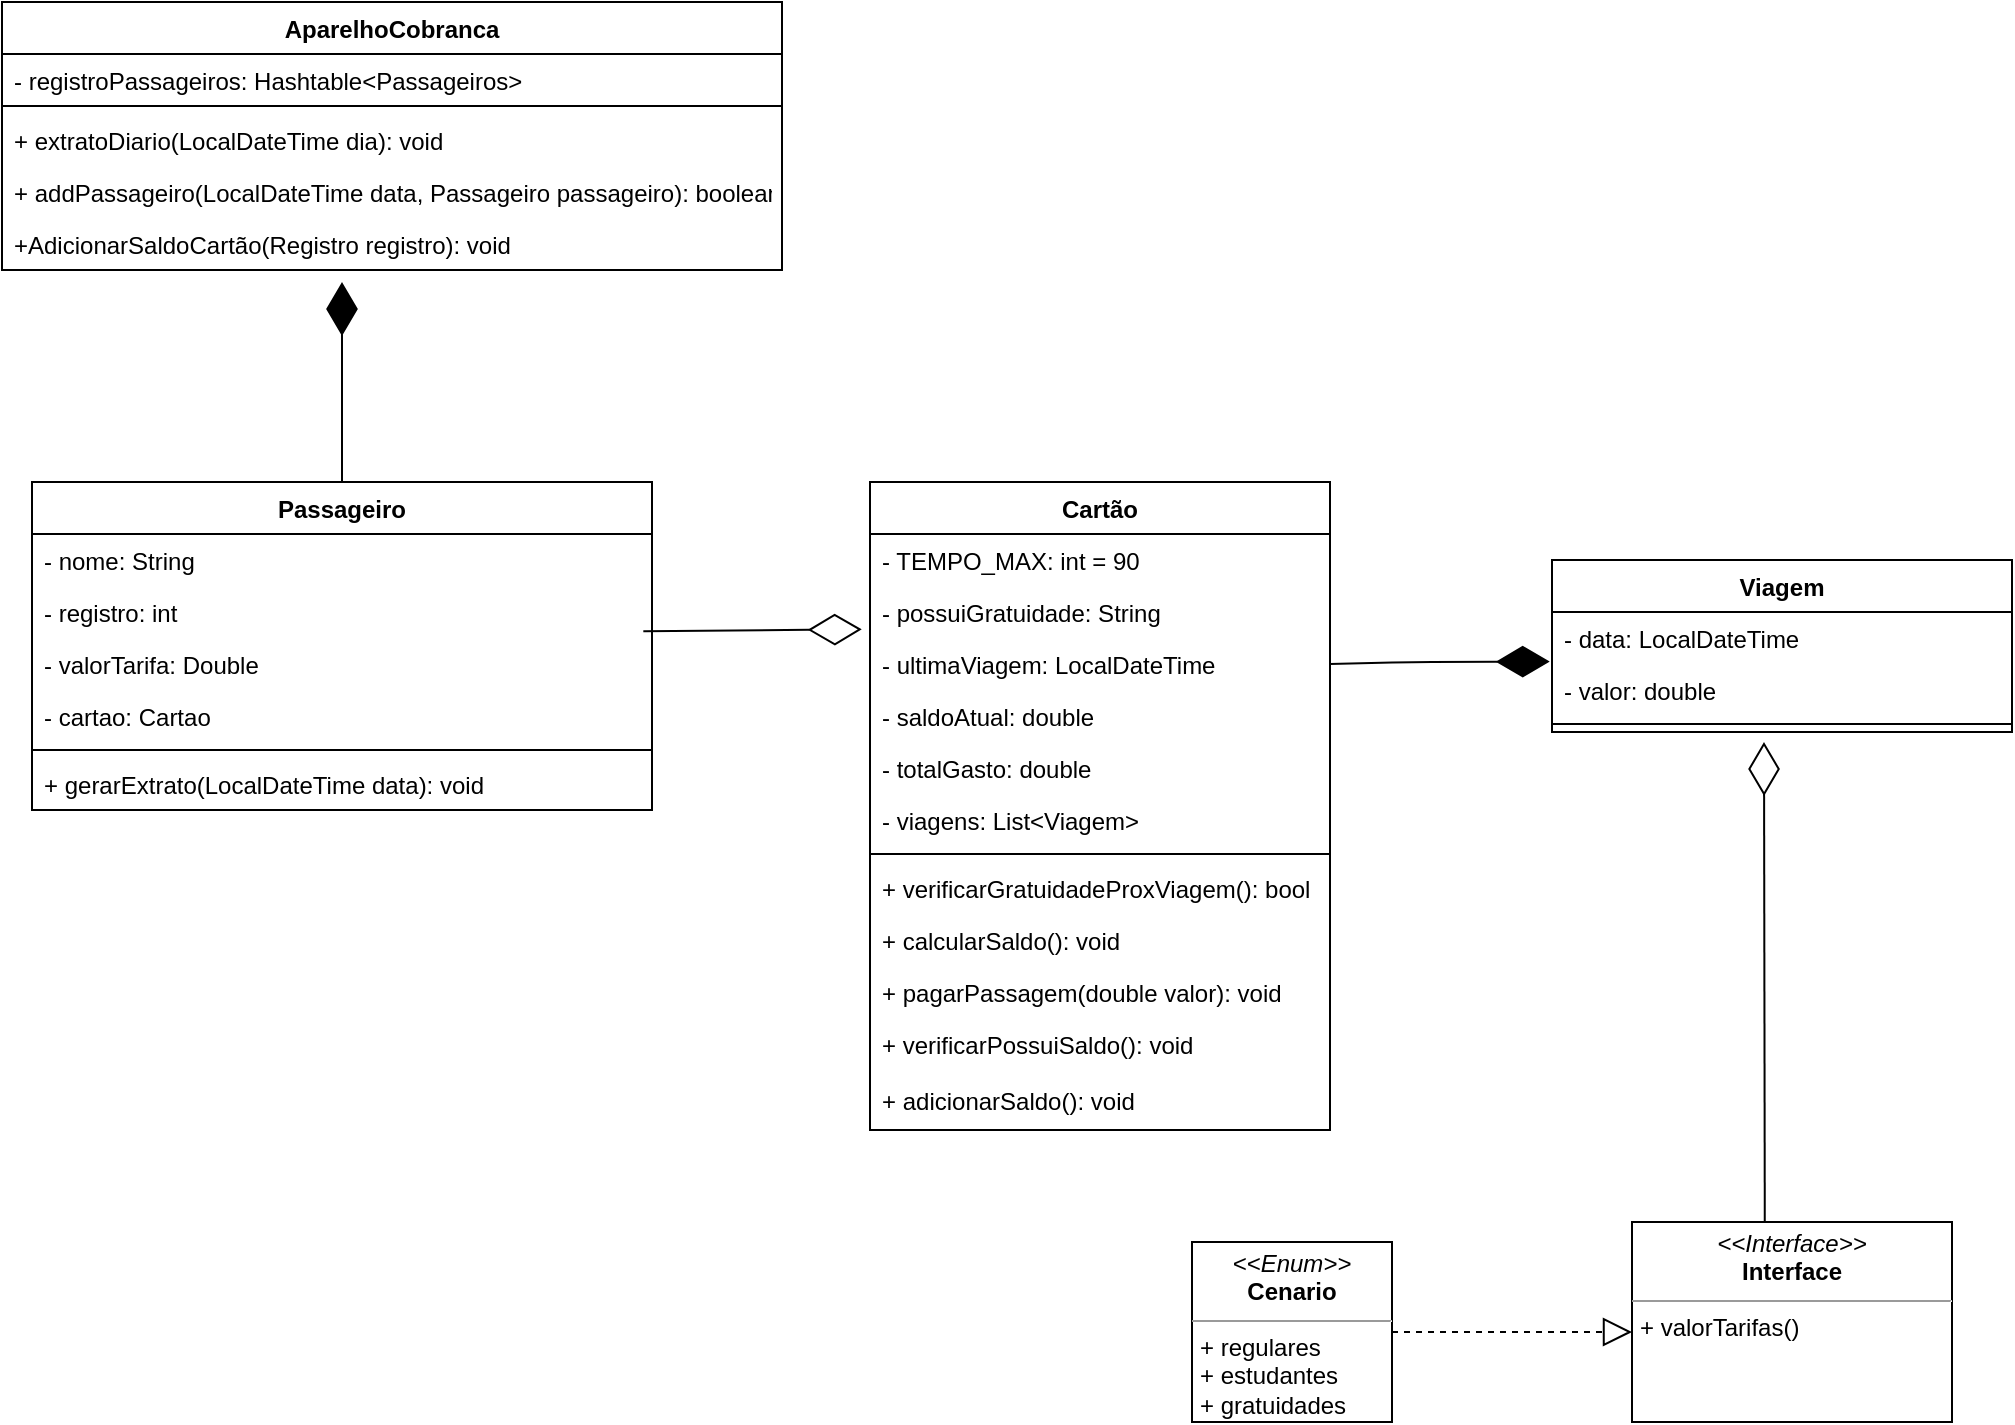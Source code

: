 <mxfile version="14.7.3" type="github">
  <diagram id="S391DlHNEnrHNwocjpw7" name="Page-1">
    <mxGraphModel dx="1476" dy="1061" grid="1" gridSize="10" guides="1" tooltips="1" connect="1" arrows="1" fold="1" page="1" pageScale="1" pageWidth="1169" pageHeight="827" math="0" shadow="0">
      <root>
        <mxCell id="0" />
        <mxCell id="1" parent="0" />
        <mxCell id="zmuwoWMwnxqD31HKkfrA-5" value="Passageiro" style="swimlane;fontStyle=1;align=center;verticalAlign=top;childLayout=stackLayout;horizontal=1;startSize=26;horizontalStack=0;resizeParent=1;resizeParentMax=0;resizeLast=0;collapsible=1;marginBottom=0;" vertex="1" parent="1">
          <mxGeometry x="520" y="280" width="310" height="164" as="geometry" />
        </mxCell>
        <mxCell id="zmuwoWMwnxqD31HKkfrA-6" value="- nome: String" style="text;strokeColor=none;fillColor=none;align=left;verticalAlign=top;spacingLeft=4;spacingRight=4;overflow=hidden;rotatable=0;points=[[0,0.5],[1,0.5]];portConstraint=eastwest;" vertex="1" parent="zmuwoWMwnxqD31HKkfrA-5">
          <mxGeometry y="26" width="310" height="26" as="geometry" />
        </mxCell>
        <mxCell id="zmuwoWMwnxqD31HKkfrA-26" value="- registro: int" style="text;strokeColor=none;fillColor=none;align=left;verticalAlign=top;spacingLeft=4;spacingRight=4;overflow=hidden;rotatable=0;points=[[0,0.5],[1,0.5]];portConstraint=eastwest;" vertex="1" parent="zmuwoWMwnxqD31HKkfrA-5">
          <mxGeometry y="52" width="310" height="26" as="geometry" />
        </mxCell>
        <mxCell id="zmuwoWMwnxqD31HKkfrA-35" value="- valorTarifa: Double" style="text;strokeColor=none;fillColor=none;align=left;verticalAlign=top;spacingLeft=4;spacingRight=4;overflow=hidden;rotatable=0;points=[[0,0.5],[1,0.5]];portConstraint=eastwest;" vertex="1" parent="zmuwoWMwnxqD31HKkfrA-5">
          <mxGeometry y="78" width="310" height="26" as="geometry" />
        </mxCell>
        <mxCell id="zmuwoWMwnxqD31HKkfrA-16" value="- cartao: Cartao" style="text;strokeColor=none;fillColor=none;align=left;verticalAlign=top;spacingLeft=4;spacingRight=4;overflow=hidden;rotatable=0;points=[[0,0.5],[1,0.5]];portConstraint=eastwest;" vertex="1" parent="zmuwoWMwnxqD31HKkfrA-5">
          <mxGeometry y="104" width="310" height="26" as="geometry" />
        </mxCell>
        <mxCell id="zmuwoWMwnxqD31HKkfrA-7" value="" style="line;strokeWidth=1;fillColor=none;align=left;verticalAlign=middle;spacingTop=-1;spacingLeft=3;spacingRight=3;rotatable=0;labelPosition=right;points=[];portConstraint=eastwest;" vertex="1" parent="zmuwoWMwnxqD31HKkfrA-5">
          <mxGeometry y="130" width="310" height="8" as="geometry" />
        </mxCell>
        <mxCell id="zmuwoWMwnxqD31HKkfrA-8" value="+ gerarExtrato(LocalDateTime data): void" style="text;strokeColor=none;fillColor=none;align=left;verticalAlign=top;spacingLeft=4;spacingRight=4;overflow=hidden;rotatable=0;points=[[0,0.5],[1,0.5]];portConstraint=eastwest;" vertex="1" parent="zmuwoWMwnxqD31HKkfrA-5">
          <mxGeometry y="138" width="310" height="26" as="geometry" />
        </mxCell>
        <mxCell id="zmuwoWMwnxqD31HKkfrA-9" value="Cartão" style="swimlane;fontStyle=1;align=center;verticalAlign=top;childLayout=stackLayout;horizontal=1;startSize=26;horizontalStack=0;resizeParent=1;resizeParentMax=0;resizeLast=0;collapsible=1;marginBottom=0;" vertex="1" parent="1">
          <mxGeometry x="939" y="280" width="230" height="324" as="geometry" />
        </mxCell>
        <mxCell id="zmuwoWMwnxqD31HKkfrA-10" value="- TEMPO_MAX: int = 90" style="text;strokeColor=none;fillColor=none;align=left;verticalAlign=top;spacingLeft=4;spacingRight=4;overflow=hidden;rotatable=0;points=[[0,0.5],[1,0.5]];portConstraint=eastwest;" vertex="1" parent="zmuwoWMwnxqD31HKkfrA-9">
          <mxGeometry y="26" width="230" height="26" as="geometry" />
        </mxCell>
        <mxCell id="zmuwoWMwnxqD31HKkfrA-20" value="- possuiGratuidade: String" style="text;strokeColor=none;fillColor=none;align=left;verticalAlign=top;spacingLeft=4;spacingRight=4;overflow=hidden;rotatable=0;points=[[0,0.5],[1,0.5]];portConstraint=eastwest;" vertex="1" parent="zmuwoWMwnxqD31HKkfrA-9">
          <mxGeometry y="52" width="230" height="26" as="geometry" />
        </mxCell>
        <mxCell id="zmuwoWMwnxqD31HKkfrA-28" value="- ultimaViagem: LocalDateTime" style="text;strokeColor=none;fillColor=none;align=left;verticalAlign=top;spacingLeft=4;spacingRight=4;overflow=hidden;rotatable=0;points=[[0,0.5],[1,0.5]];portConstraint=eastwest;" vertex="1" parent="zmuwoWMwnxqD31HKkfrA-9">
          <mxGeometry y="78" width="230" height="26" as="geometry" />
        </mxCell>
        <mxCell id="zmuwoWMwnxqD31HKkfrA-29" value="- saldoAtual: double" style="text;strokeColor=none;fillColor=none;align=left;verticalAlign=top;spacingLeft=4;spacingRight=4;overflow=hidden;rotatable=0;points=[[0,0.5],[1,0.5]];portConstraint=eastwest;" vertex="1" parent="zmuwoWMwnxqD31HKkfrA-9">
          <mxGeometry y="104" width="230" height="26" as="geometry" />
        </mxCell>
        <mxCell id="zmuwoWMwnxqD31HKkfrA-48" value="- totalGasto: double" style="text;strokeColor=none;fillColor=none;align=left;verticalAlign=top;spacingLeft=4;spacingRight=4;overflow=hidden;rotatable=0;points=[[0,0.5],[1,0.5]];portConstraint=eastwest;" vertex="1" parent="zmuwoWMwnxqD31HKkfrA-9">
          <mxGeometry y="130" width="230" height="26" as="geometry" />
        </mxCell>
        <mxCell id="zmuwoWMwnxqD31HKkfrA-140" value="- viagens: List&lt;Viagem&gt;" style="text;strokeColor=none;fillColor=none;align=left;verticalAlign=top;spacingLeft=4;spacingRight=4;overflow=hidden;rotatable=0;points=[[0,0.5],[1,0.5]];portConstraint=eastwest;" vertex="1" parent="zmuwoWMwnxqD31HKkfrA-9">
          <mxGeometry y="156" width="230" height="26" as="geometry" />
        </mxCell>
        <mxCell id="zmuwoWMwnxqD31HKkfrA-11" value="" style="line;strokeWidth=1;fillColor=none;align=left;verticalAlign=middle;spacingTop=-1;spacingLeft=3;spacingRight=3;rotatable=0;labelPosition=right;points=[];portConstraint=eastwest;" vertex="1" parent="zmuwoWMwnxqD31HKkfrA-9">
          <mxGeometry y="182" width="230" height="8" as="geometry" />
        </mxCell>
        <mxCell id="zmuwoWMwnxqD31HKkfrA-12" value="+ verificarGratuidadeProxViagem(): bool" style="text;strokeColor=none;fillColor=none;align=left;verticalAlign=top;spacingLeft=4;spacingRight=4;overflow=hidden;rotatable=0;points=[[0,0.5],[1,0.5]];portConstraint=eastwest;" vertex="1" parent="zmuwoWMwnxqD31HKkfrA-9">
          <mxGeometry y="190" width="230" height="26" as="geometry" />
        </mxCell>
        <mxCell id="zmuwoWMwnxqD31HKkfrA-41" value="+ calcularSaldo(): void" style="text;strokeColor=none;fillColor=none;align=left;verticalAlign=top;spacingLeft=4;spacingRight=4;overflow=hidden;rotatable=0;points=[[0,0.5],[1,0.5]];portConstraint=eastwest;" vertex="1" parent="zmuwoWMwnxqD31HKkfrA-9">
          <mxGeometry y="216" width="230" height="26" as="geometry" />
        </mxCell>
        <mxCell id="zmuwoWMwnxqD31HKkfrA-50" value="+ pagarPassagem(double valor): void" style="text;strokeColor=none;fillColor=none;align=left;verticalAlign=top;spacingLeft=4;spacingRight=4;overflow=hidden;rotatable=0;points=[[0,0.5],[1,0.5]];portConstraint=eastwest;" vertex="1" parent="zmuwoWMwnxqD31HKkfrA-9">
          <mxGeometry y="242" width="230" height="26" as="geometry" />
        </mxCell>
        <mxCell id="zmuwoWMwnxqD31HKkfrA-51" value="+ verificarPossuiSaldo(): void" style="text;strokeColor=none;fillColor=none;align=left;verticalAlign=top;spacingLeft=4;spacingRight=4;overflow=hidden;rotatable=0;points=[[0,0.5],[1,0.5]];portConstraint=eastwest;" vertex="1" parent="zmuwoWMwnxqD31HKkfrA-9">
          <mxGeometry y="268" width="230" height="28" as="geometry" />
        </mxCell>
        <mxCell id="zmuwoWMwnxqD31HKkfrA-154" value="+ adicionarSaldo(): void" style="text;strokeColor=none;fillColor=none;align=left;verticalAlign=top;spacingLeft=4;spacingRight=4;overflow=hidden;rotatable=0;points=[[0,0.5],[1,0.5]];portConstraint=eastwest;" vertex="1" parent="zmuwoWMwnxqD31HKkfrA-9">
          <mxGeometry y="296" width="230" height="28" as="geometry" />
        </mxCell>
        <mxCell id="zmuwoWMwnxqD31HKkfrA-14" value="&lt;p style=&quot;margin: 0px ; margin-top: 4px ; text-align: center&quot;&gt;&lt;i&gt;&amp;lt;&amp;lt;Enum&amp;gt;&amp;gt;&lt;/i&gt;&lt;br&gt;&lt;b&gt;Cenario&lt;/b&gt;&lt;/p&gt;&lt;hr size=&quot;1&quot;&gt;&lt;p style=&quot;margin: 0px ; margin-left: 4px&quot;&gt;+ regulares&lt;/p&gt;&lt;p style=&quot;margin: 0px ; margin-left: 4px&quot;&gt;+ estudantes&lt;/p&gt;&lt;p style=&quot;margin: 0px ; margin-left: 4px&quot;&gt;+ gratuidades&lt;/p&gt;&lt;p style=&quot;margin: 0px ; margin-left: 4px&quot;&gt;&lt;br&gt;&lt;/p&gt;" style="verticalAlign=top;align=left;overflow=fill;fontSize=12;fontFamily=Helvetica;html=1;" vertex="1" parent="1">
          <mxGeometry x="1100" y="660" width="100" height="90" as="geometry" />
        </mxCell>
        <mxCell id="zmuwoWMwnxqD31HKkfrA-27" value="&lt;p style=&quot;margin: 0px ; margin-top: 4px ; text-align: center&quot;&gt;&lt;i&gt;&amp;lt;&amp;lt;Interface&amp;gt;&amp;gt;&lt;/i&gt;&lt;br&gt;&lt;b&gt;Interface&lt;/b&gt;&lt;/p&gt;&lt;hr size=&quot;1&quot;&gt;&lt;p style=&quot;margin: 0px ; margin-left: 4px&quot;&gt;+ valorTarifas()&lt;/p&gt;" style="verticalAlign=top;align=left;overflow=fill;fontSize=12;fontFamily=Helvetica;html=1;" vertex="1" parent="1">
          <mxGeometry x="1320" y="650" width="160" height="100" as="geometry" />
        </mxCell>
        <mxCell id="zmuwoWMwnxqD31HKkfrA-33" value="" style="endArrow=block;dashed=1;endFill=0;endSize=12;html=1;exitX=1;exitY=0.5;exitDx=0;exitDy=0;entryX=0;entryY=0.55;entryDx=0;entryDy=0;entryPerimeter=0;" edge="1" parent="1" source="zmuwoWMwnxqD31HKkfrA-14" target="zmuwoWMwnxqD31HKkfrA-27">
          <mxGeometry width="160" relative="1" as="geometry">
            <mxPoint x="1470" y="500" as="sourcePoint" />
            <mxPoint x="1630" y="500" as="targetPoint" />
          </mxGeometry>
        </mxCell>
        <mxCell id="zmuwoWMwnxqD31HKkfrA-34" value="" style="endArrow=diamondThin;endFill=0;endSize=24;html=1;strokeColor=#000000;exitX=0.415;exitY=0.005;exitDx=0;exitDy=0;exitPerimeter=0;" edge="1" parent="1" source="zmuwoWMwnxqD31HKkfrA-27">
          <mxGeometry width="160" relative="1" as="geometry">
            <mxPoint x="1470" y="480" as="sourcePoint" />
            <mxPoint x="1386" y="410" as="targetPoint" />
          </mxGeometry>
        </mxCell>
        <mxCell id="zmuwoWMwnxqD31HKkfrA-36" value="" style="endArrow=diamondThin;endFill=0;endSize=24;html=1;strokeColor=#000000;exitX=0.986;exitY=-0.128;exitDx=0;exitDy=0;entryX=-0.018;entryY=0.834;entryDx=0;entryDy=0;entryPerimeter=0;exitPerimeter=0;" edge="1" parent="1" source="zmuwoWMwnxqD31HKkfrA-35" target="zmuwoWMwnxqD31HKkfrA-20">
          <mxGeometry width="160" relative="1" as="geometry">
            <mxPoint x="695" y="560" as="sourcePoint" />
            <mxPoint x="695" y="470" as="targetPoint" />
          </mxGeometry>
        </mxCell>
        <mxCell id="zmuwoWMwnxqD31HKkfrA-52" value="AparelhoCobranca" style="swimlane;fontStyle=1;align=center;verticalAlign=top;childLayout=stackLayout;horizontal=1;startSize=26;horizontalStack=0;resizeParent=1;resizeParentMax=0;resizeLast=0;collapsible=1;marginBottom=0;" vertex="1" parent="1">
          <mxGeometry x="505" y="40" width="390" height="134" as="geometry" />
        </mxCell>
        <mxCell id="zmuwoWMwnxqD31HKkfrA-53" value="- registroPassageiros: Hashtable&lt;Passageiros&gt;" style="text;strokeColor=none;fillColor=none;align=left;verticalAlign=top;spacingLeft=4;spacingRight=4;overflow=hidden;rotatable=0;points=[[0,0.5],[1,0.5]];portConstraint=eastwest;" vertex="1" parent="zmuwoWMwnxqD31HKkfrA-52">
          <mxGeometry y="26" width="390" height="22" as="geometry" />
        </mxCell>
        <mxCell id="zmuwoWMwnxqD31HKkfrA-54" value="" style="line;strokeWidth=1;fillColor=none;align=left;verticalAlign=middle;spacingTop=-1;spacingLeft=3;spacingRight=3;rotatable=0;labelPosition=right;points=[];portConstraint=eastwest;" vertex="1" parent="zmuwoWMwnxqD31HKkfrA-52">
          <mxGeometry y="48" width="390" height="8" as="geometry" />
        </mxCell>
        <mxCell id="zmuwoWMwnxqD31HKkfrA-55" value="+ extratoDiario(LocalDateTime dia): void" style="text;strokeColor=none;fillColor=none;align=left;verticalAlign=top;spacingLeft=4;spacingRight=4;overflow=hidden;rotatable=0;points=[[0,0.5],[1,0.5]];portConstraint=eastwest;" vertex="1" parent="zmuwoWMwnxqD31HKkfrA-52">
          <mxGeometry y="56" width="390" height="26" as="geometry" />
        </mxCell>
        <mxCell id="zmuwoWMwnxqD31HKkfrA-155" value="+ addPassageiro(LocalDateTime data, Passageiro passageiro): boolean" style="text;strokeColor=none;fillColor=none;align=left;verticalAlign=top;spacingLeft=4;spacingRight=4;overflow=hidden;rotatable=0;points=[[0,0.5],[1,0.5]];portConstraint=eastwest;" vertex="1" parent="zmuwoWMwnxqD31HKkfrA-52">
          <mxGeometry y="82" width="390" height="26" as="geometry" />
        </mxCell>
        <mxCell id="zmuwoWMwnxqD31HKkfrA-56" value="+AdicionarSaldoCartão(Registro registro): void" style="text;strokeColor=none;fillColor=none;align=left;verticalAlign=top;spacingLeft=4;spacingRight=4;overflow=hidden;rotatable=0;points=[[0,0.5],[1,0.5]];portConstraint=eastwest;" vertex="1" parent="zmuwoWMwnxqD31HKkfrA-52">
          <mxGeometry y="108" width="390" height="26" as="geometry" />
        </mxCell>
        <mxCell id="zmuwoWMwnxqD31HKkfrA-57" value="" style="endArrow=diamondThin;endFill=1;endSize=24;html=1;strokeColor=#000000;exitX=0.5;exitY=0;exitDx=0;exitDy=0;" edge="1" parent="1" source="zmuwoWMwnxqD31HKkfrA-5">
          <mxGeometry width="160" relative="1" as="geometry">
            <mxPoint x="1045" y="610" as="sourcePoint" />
            <mxPoint x="675" y="180" as="targetPoint" />
          </mxGeometry>
        </mxCell>
        <mxCell id="zmuwoWMwnxqD31HKkfrA-128" value="Viagem" style="swimlane;fontStyle=1;align=center;verticalAlign=top;childLayout=stackLayout;horizontal=1;startSize=26;horizontalStack=0;resizeParent=1;resizeParentMax=0;resizeLast=0;collapsible=1;marginBottom=0;" vertex="1" parent="1">
          <mxGeometry x="1280" y="319" width="230" height="86" as="geometry" />
        </mxCell>
        <mxCell id="zmuwoWMwnxqD31HKkfrA-129" value="- data: LocalDateTime" style="text;strokeColor=none;fillColor=none;align=left;verticalAlign=top;spacingLeft=4;spacingRight=4;overflow=hidden;rotatable=0;points=[[0,0.5],[1,0.5]];portConstraint=eastwest;" vertex="1" parent="zmuwoWMwnxqD31HKkfrA-128">
          <mxGeometry y="26" width="230" height="26" as="geometry" />
        </mxCell>
        <mxCell id="zmuwoWMwnxqD31HKkfrA-130" value="- valor: double" style="text;strokeColor=none;fillColor=none;align=left;verticalAlign=top;spacingLeft=4;spacingRight=4;overflow=hidden;rotatable=0;points=[[0,0.5],[1,0.5]];portConstraint=eastwest;" vertex="1" parent="zmuwoWMwnxqD31HKkfrA-128">
          <mxGeometry y="52" width="230" height="26" as="geometry" />
        </mxCell>
        <mxCell id="zmuwoWMwnxqD31HKkfrA-134" value="" style="line;strokeWidth=1;fillColor=none;align=left;verticalAlign=middle;spacingTop=-1;spacingLeft=3;spacingRight=3;rotatable=0;labelPosition=right;points=[];portConstraint=eastwest;" vertex="1" parent="zmuwoWMwnxqD31HKkfrA-128">
          <mxGeometry y="78" width="230" height="8" as="geometry" />
        </mxCell>
        <mxCell id="zmuwoWMwnxqD31HKkfrA-141" value="" style="endArrow=diamondThin;endFill=1;endSize=24;html=1;exitX=1;exitY=0.5;exitDx=0;exitDy=0;entryX=-0.005;entryY=-0.047;entryDx=0;entryDy=0;entryPerimeter=0;" edge="1" parent="1" source="zmuwoWMwnxqD31HKkfrA-28" target="zmuwoWMwnxqD31HKkfrA-130">
          <mxGeometry width="160" relative="1" as="geometry">
            <mxPoint x="835.66" y="364.672" as="sourcePoint" />
            <mxPoint x="1280" y="410" as="targetPoint" />
            <Array as="points">
              <mxPoint x="1210" y="370" />
            </Array>
          </mxGeometry>
        </mxCell>
      </root>
    </mxGraphModel>
  </diagram>
</mxfile>
